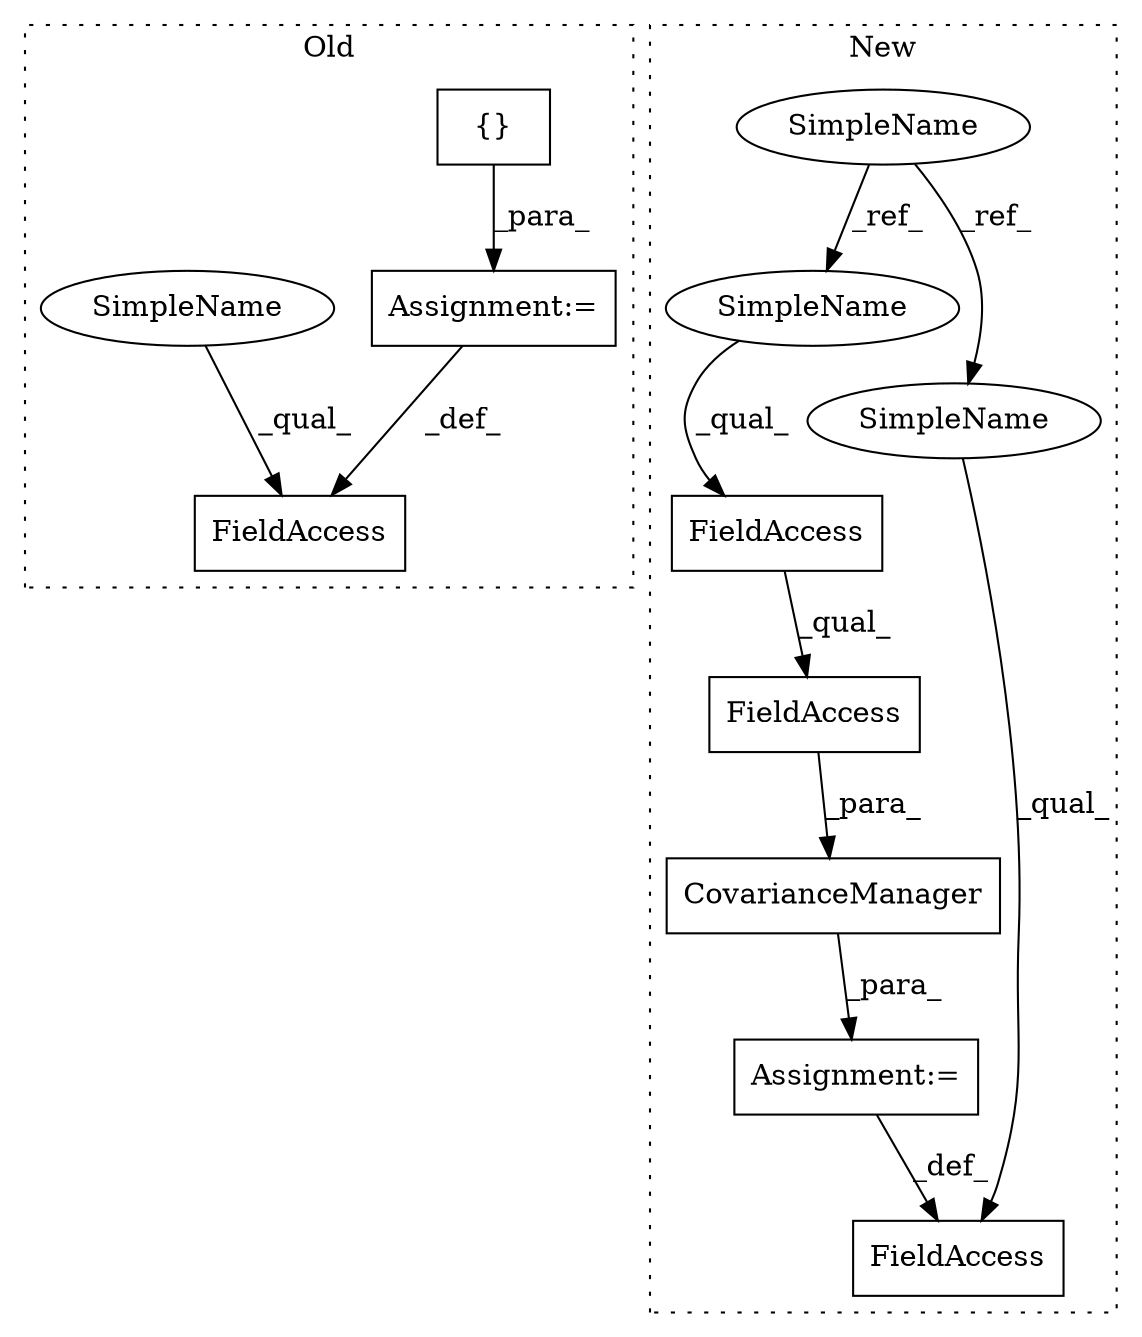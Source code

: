 digraph G {
subgraph cluster0 {
1 [label="{}" a="4" s="2062,2138" l="1,1" shape="box"];
3 [label="FieldAccess" a="22" s="2024" l="20" shape="box"];
8 [label="Assignment:=" a="7" s="2044" l="1" shape="box"];
12 [label="SimpleName" a="42" s="2024" l="4" shape="ellipse"];
label = "Old";
style="dotted";
}
subgraph cluster1 {
2 [label="CovarianceManager" a="32" s="2796,2913" l="18,1" shape="box"];
4 [label="FieldAccess" a="22" s="2814" l="23" shape="box"];
5 [label="FieldAccess" a="22" s="2814" l="14" shape="box"];
6 [label="SimpleName" a="42" s="2359" l="4" shape="ellipse"];
7 [label="FieldAccess" a="22" s="2775" l="20" shape="box"];
9 [label="Assignment:=" a="7" s="2795" l="1" shape="box"];
10 [label="SimpleName" a="42" s="2814" l="4" shape="ellipse"];
11 [label="SimpleName" a="42" s="2775" l="4" shape="ellipse"];
label = "New";
style="dotted";
}
1 -> 8 [label="_para_"];
2 -> 9 [label="_para_"];
4 -> 2 [label="_para_"];
5 -> 4 [label="_qual_"];
6 -> 10 [label="_ref_"];
6 -> 11 [label="_ref_"];
8 -> 3 [label="_def_"];
9 -> 7 [label="_def_"];
10 -> 5 [label="_qual_"];
11 -> 7 [label="_qual_"];
12 -> 3 [label="_qual_"];
}
